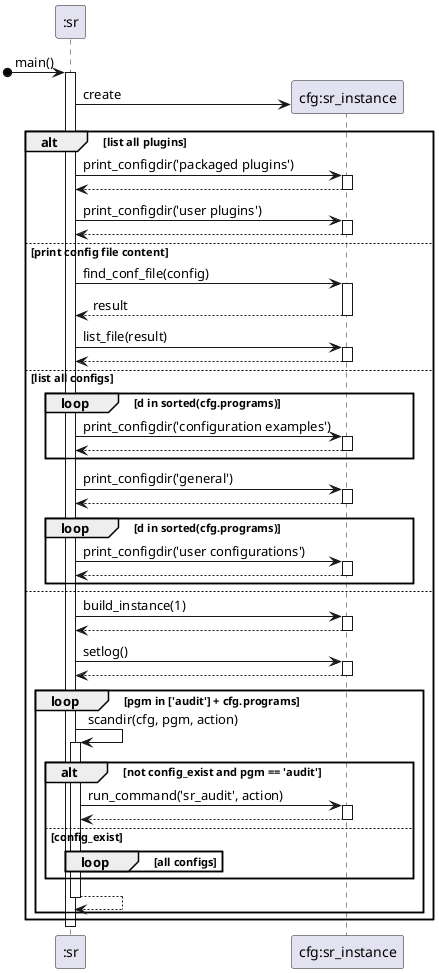 @startuml
participant ":sr" as sr
participant "cfg:sr_instance" as cfg


[o-> sr: main()
activate sr
sr -> cfg ** : create

alt list all plugins
 sr -> cfg: print_configdir('packaged plugins')
 activate cfg
 return
 sr -> cfg: print_configdir('user plugins')
 activate cfg
 return
else print config file content
 sr -> cfg: find_conf_file(config)
 activate cfg
 return result
 sr -> cfg: list_file(result)
 activate cfg
 return
else list all configs
 loop d in sorted(cfg.programs)
  sr -> cfg: print_configdir('configuration examples')
  activate cfg
  return
 end loop
 sr -> cfg: print_configdir('general')
 activate cfg
 return
 loop d in sorted(cfg.programs)
  sr -> cfg: print_configdir('user configurations')
  activate cfg
  return
 end loop
else
 sr -> cfg: build_instance(1)
 activate cfg
 return
 sr -> cfg: setlog()
 activate cfg
 return
 loop pgm in ['audit'] + cfg.programs
  sr -> sr: scandir(cfg, pgm, action)
  activate sr
   alt not config_exist and pgm == 'audit'
    sr -> cfg: run_command('sr_audit', action)
    activate cfg
    return
   else config_exist
    loop all configs
    end loop
   end alt
  return
 end loop
end alt
deactivate sr

@enduml